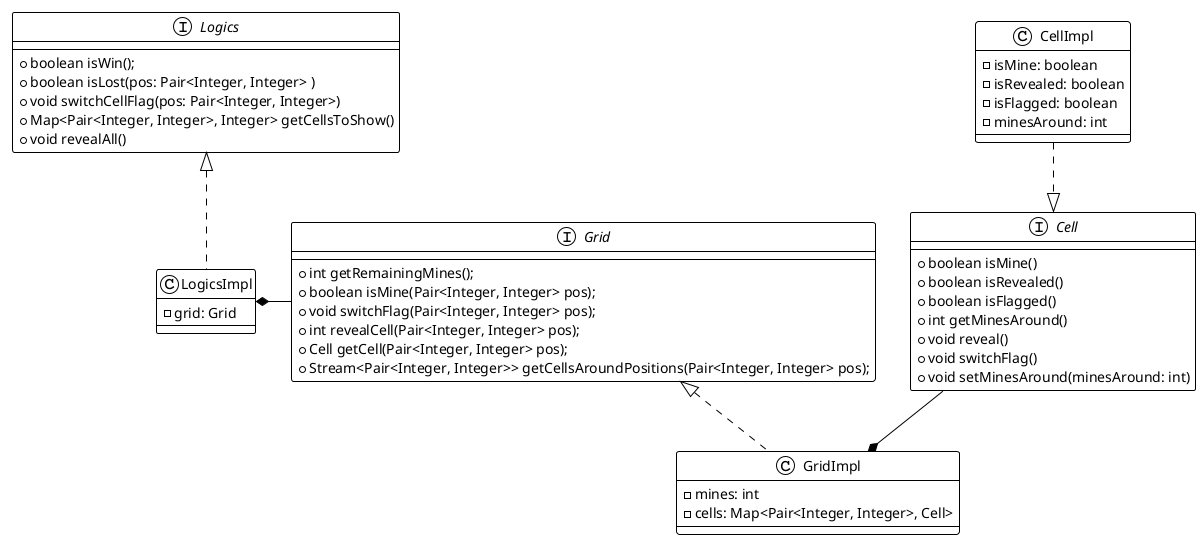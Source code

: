 @startuml classes
!theme plain

interface Logics {
    + boolean isWin();
    + boolean isLost(pos: Pair<Integer, Integer> )
    + void switchCellFlag(pos: Pair<Integer, Integer>)
    + Map<Pair<Integer, Integer>, Integer> getCellsToShow()
    + void revealAll()
}

class LogicsImpl {
    - grid: Grid
}

interface Grid {
    + int getRemainingMines();
    + boolean isMine(Pair<Integer, Integer> pos);
    + void switchFlag(Pair<Integer, Integer> pos);
    + int revealCell(Pair<Integer, Integer> pos);
    + Cell getCell(Pair<Integer, Integer> pos);
    + Stream<Pair<Integer, Integer>> getCellsAroundPositions(Pair<Integer, Integer> pos);
}

class GridImpl {
    - mines: int
    - cells: Map<Pair<Integer, Integer>, Cell>
}

interface Cell {
    + boolean isMine()
    + boolean isRevealed()
    + boolean isFlagged()
    + int getMinesAround()
    + void reveal()
    + void switchFlag()
    + void setMinesAround(minesAround: int)
}

class CellImpl {
    - isMine: boolean
    - isRevealed: boolean
    - isFlagged: boolean
    - minesAround: int
}

LogicsImpl .up.|> Logics
GridImpl .up.|> Grid
CellImpl .down.|> Cell

Cell --* GridImpl
Grid -left-* LogicsImpl

@enduml